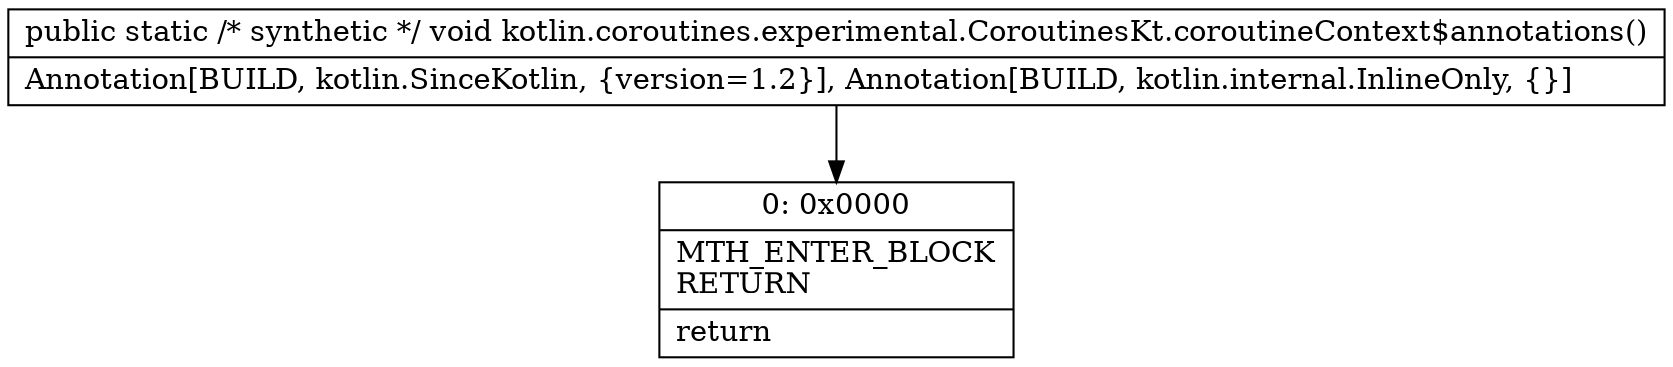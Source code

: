 digraph "CFG forkotlin.coroutines.experimental.CoroutinesKt.coroutineContext$annotations()V" {
Node_0 [shape=record,label="{0\:\ 0x0000|MTH_ENTER_BLOCK\lRETURN\l|return\l}"];
MethodNode[shape=record,label="{public static \/* synthetic *\/ void kotlin.coroutines.experimental.CoroutinesKt.coroutineContext$annotations()  | Annotation[BUILD, kotlin.SinceKotlin, \{version=1.2\}], Annotation[BUILD, kotlin.internal.InlineOnly, \{\}]\l}"];
MethodNode -> Node_0;
}

